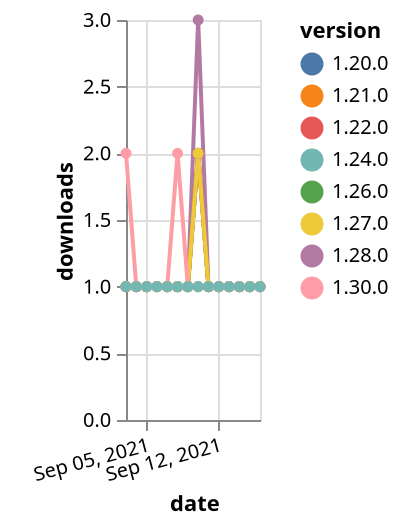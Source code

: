 {"$schema": "https://vega.github.io/schema/vega-lite/v5.json", "description": "A simple bar chart with embedded data.", "data": {"values": [{"date": "2021-09-03", "total": 286, "delta": 1, "version": "1.22.0"}, {"date": "2021-09-04", "total": 287, "delta": 1, "version": "1.22.0"}, {"date": "2021-09-05", "total": 288, "delta": 1, "version": "1.22.0"}, {"date": "2021-09-06", "total": 289, "delta": 1, "version": "1.22.0"}, {"date": "2021-09-07", "total": 290, "delta": 1, "version": "1.22.0"}, {"date": "2021-09-08", "total": 291, "delta": 1, "version": "1.22.0"}, {"date": "2021-09-09", "total": 292, "delta": 1, "version": "1.22.0"}, {"date": "2021-09-10", "total": 294, "delta": 2, "version": "1.22.0"}, {"date": "2021-09-11", "total": 295, "delta": 1, "version": "1.22.0"}, {"date": "2021-09-12", "total": 296, "delta": 1, "version": "1.22.0"}, {"date": "2021-09-13", "total": 297, "delta": 1, "version": "1.22.0"}, {"date": "2021-09-14", "total": 298, "delta": 1, "version": "1.22.0"}, {"date": "2021-09-15", "total": 299, "delta": 1, "version": "1.22.0"}, {"date": "2021-09-16", "total": 300, "delta": 1, "version": "1.22.0"}, {"date": "2021-09-03", "total": 169, "delta": 1, "version": "1.28.0"}, {"date": "2021-09-04", "total": 170, "delta": 1, "version": "1.28.0"}, {"date": "2021-09-05", "total": 171, "delta": 1, "version": "1.28.0"}, {"date": "2021-09-06", "total": 172, "delta": 1, "version": "1.28.0"}, {"date": "2021-09-07", "total": 173, "delta": 1, "version": "1.28.0"}, {"date": "2021-09-08", "total": 174, "delta": 1, "version": "1.28.0"}, {"date": "2021-09-09", "total": 175, "delta": 1, "version": "1.28.0"}, {"date": "2021-09-10", "total": 178, "delta": 3, "version": "1.28.0"}, {"date": "2021-09-11", "total": 179, "delta": 1, "version": "1.28.0"}, {"date": "2021-09-12", "total": 180, "delta": 1, "version": "1.28.0"}, {"date": "2021-09-13", "total": 181, "delta": 1, "version": "1.28.0"}, {"date": "2021-09-14", "total": 182, "delta": 1, "version": "1.28.0"}, {"date": "2021-09-15", "total": 183, "delta": 1, "version": "1.28.0"}, {"date": "2021-09-16", "total": 184, "delta": 1, "version": "1.28.0"}, {"date": "2021-09-03", "total": 138, "delta": 1, "version": "1.26.0"}, {"date": "2021-09-04", "total": 139, "delta": 1, "version": "1.26.0"}, {"date": "2021-09-05", "total": 140, "delta": 1, "version": "1.26.0"}, {"date": "2021-09-06", "total": 141, "delta": 1, "version": "1.26.0"}, {"date": "2021-09-07", "total": 142, "delta": 1, "version": "1.26.0"}, {"date": "2021-09-08", "total": 143, "delta": 1, "version": "1.26.0"}, {"date": "2021-09-09", "total": 144, "delta": 1, "version": "1.26.0"}, {"date": "2021-09-10", "total": 145, "delta": 1, "version": "1.26.0"}, {"date": "2021-09-11", "total": 146, "delta": 1, "version": "1.26.0"}, {"date": "2021-09-12", "total": 147, "delta": 1, "version": "1.26.0"}, {"date": "2021-09-13", "total": 148, "delta": 1, "version": "1.26.0"}, {"date": "2021-09-14", "total": 149, "delta": 1, "version": "1.26.0"}, {"date": "2021-09-15", "total": 150, "delta": 1, "version": "1.26.0"}, {"date": "2021-09-16", "total": 151, "delta": 1, "version": "1.26.0"}, {"date": "2021-09-03", "total": 225, "delta": 1, "version": "1.20.0"}, {"date": "2021-09-04", "total": 226, "delta": 1, "version": "1.20.0"}, {"date": "2021-09-05", "total": 227, "delta": 1, "version": "1.20.0"}, {"date": "2021-09-06", "total": 228, "delta": 1, "version": "1.20.0"}, {"date": "2021-09-07", "total": 229, "delta": 1, "version": "1.20.0"}, {"date": "2021-09-08", "total": 230, "delta": 1, "version": "1.20.0"}, {"date": "2021-09-09", "total": 231, "delta": 1, "version": "1.20.0"}, {"date": "2021-09-10", "total": 233, "delta": 2, "version": "1.20.0"}, {"date": "2021-09-11", "total": 234, "delta": 1, "version": "1.20.0"}, {"date": "2021-09-12", "total": 235, "delta": 1, "version": "1.20.0"}, {"date": "2021-09-13", "total": 236, "delta": 1, "version": "1.20.0"}, {"date": "2021-09-14", "total": 237, "delta": 1, "version": "1.20.0"}, {"date": "2021-09-15", "total": 238, "delta": 1, "version": "1.20.0"}, {"date": "2021-09-16", "total": 239, "delta": 1, "version": "1.20.0"}, {"date": "2021-09-03", "total": 211, "delta": 1, "version": "1.21.0"}, {"date": "2021-09-04", "total": 212, "delta": 1, "version": "1.21.0"}, {"date": "2021-09-05", "total": 213, "delta": 1, "version": "1.21.0"}, {"date": "2021-09-06", "total": 214, "delta": 1, "version": "1.21.0"}, {"date": "2021-09-07", "total": 215, "delta": 1, "version": "1.21.0"}, {"date": "2021-09-08", "total": 216, "delta": 1, "version": "1.21.0"}, {"date": "2021-09-09", "total": 217, "delta": 1, "version": "1.21.0"}, {"date": "2021-09-10", "total": 219, "delta": 2, "version": "1.21.0"}, {"date": "2021-09-11", "total": 220, "delta": 1, "version": "1.21.0"}, {"date": "2021-09-12", "total": 221, "delta": 1, "version": "1.21.0"}, {"date": "2021-09-13", "total": 222, "delta": 1, "version": "1.21.0"}, {"date": "2021-09-14", "total": 223, "delta": 1, "version": "1.21.0"}, {"date": "2021-09-15", "total": 224, "delta": 1, "version": "1.21.0"}, {"date": "2021-09-16", "total": 225, "delta": 1, "version": "1.21.0"}, {"date": "2021-09-03", "total": 145, "delta": 1, "version": "1.27.0"}, {"date": "2021-09-04", "total": 146, "delta": 1, "version": "1.27.0"}, {"date": "2021-09-05", "total": 147, "delta": 1, "version": "1.27.0"}, {"date": "2021-09-06", "total": 148, "delta": 1, "version": "1.27.0"}, {"date": "2021-09-07", "total": 149, "delta": 1, "version": "1.27.0"}, {"date": "2021-09-08", "total": 150, "delta": 1, "version": "1.27.0"}, {"date": "2021-09-09", "total": 151, "delta": 1, "version": "1.27.0"}, {"date": "2021-09-10", "total": 153, "delta": 2, "version": "1.27.0"}, {"date": "2021-09-11", "total": 154, "delta": 1, "version": "1.27.0"}, {"date": "2021-09-12", "total": 155, "delta": 1, "version": "1.27.0"}, {"date": "2021-09-13", "total": 156, "delta": 1, "version": "1.27.0"}, {"date": "2021-09-14", "total": 157, "delta": 1, "version": "1.27.0"}, {"date": "2021-09-15", "total": 158, "delta": 1, "version": "1.27.0"}, {"date": "2021-09-16", "total": 159, "delta": 1, "version": "1.27.0"}, {"date": "2021-09-03", "total": 117, "delta": 2, "version": "1.30.0"}, {"date": "2021-09-04", "total": 118, "delta": 1, "version": "1.30.0"}, {"date": "2021-09-05", "total": 119, "delta": 1, "version": "1.30.0"}, {"date": "2021-09-06", "total": 120, "delta": 1, "version": "1.30.0"}, {"date": "2021-09-07", "total": 121, "delta": 1, "version": "1.30.0"}, {"date": "2021-09-08", "total": 123, "delta": 2, "version": "1.30.0"}, {"date": "2021-09-09", "total": 124, "delta": 1, "version": "1.30.0"}, {"date": "2021-09-10", "total": 125, "delta": 1, "version": "1.30.0"}, {"date": "2021-09-11", "total": 126, "delta": 1, "version": "1.30.0"}, {"date": "2021-09-12", "total": 127, "delta": 1, "version": "1.30.0"}, {"date": "2021-09-13", "total": 128, "delta": 1, "version": "1.30.0"}, {"date": "2021-09-14", "total": 129, "delta": 1, "version": "1.30.0"}, {"date": "2021-09-15", "total": 130, "delta": 1, "version": "1.30.0"}, {"date": "2021-09-16", "total": 131, "delta": 1, "version": "1.30.0"}, {"date": "2021-09-03", "total": 169, "delta": 1, "version": "1.24.0"}, {"date": "2021-09-04", "total": 170, "delta": 1, "version": "1.24.0"}, {"date": "2021-09-05", "total": 171, "delta": 1, "version": "1.24.0"}, {"date": "2021-09-06", "total": 172, "delta": 1, "version": "1.24.0"}, {"date": "2021-09-07", "total": 173, "delta": 1, "version": "1.24.0"}, {"date": "2021-09-08", "total": 174, "delta": 1, "version": "1.24.0"}, {"date": "2021-09-09", "total": 175, "delta": 1, "version": "1.24.0"}, {"date": "2021-09-10", "total": 176, "delta": 1, "version": "1.24.0"}, {"date": "2021-09-11", "total": 177, "delta": 1, "version": "1.24.0"}, {"date": "2021-09-12", "total": 178, "delta": 1, "version": "1.24.0"}, {"date": "2021-09-13", "total": 179, "delta": 1, "version": "1.24.0"}, {"date": "2021-09-14", "total": 180, "delta": 1, "version": "1.24.0"}, {"date": "2021-09-15", "total": 181, "delta": 1, "version": "1.24.0"}, {"date": "2021-09-16", "total": 182, "delta": 1, "version": "1.24.0"}]}, "width": "container", "mark": {"type": "line", "point": {"filled": true}}, "encoding": {"x": {"field": "date", "type": "temporal", "timeUnit": "yearmonthdate", "title": "date", "axis": {"labelAngle": -15}}, "y": {"field": "delta", "type": "quantitative", "title": "downloads"}, "color": {"field": "version", "type": "nominal"}, "tooltip": {"field": "delta"}}}